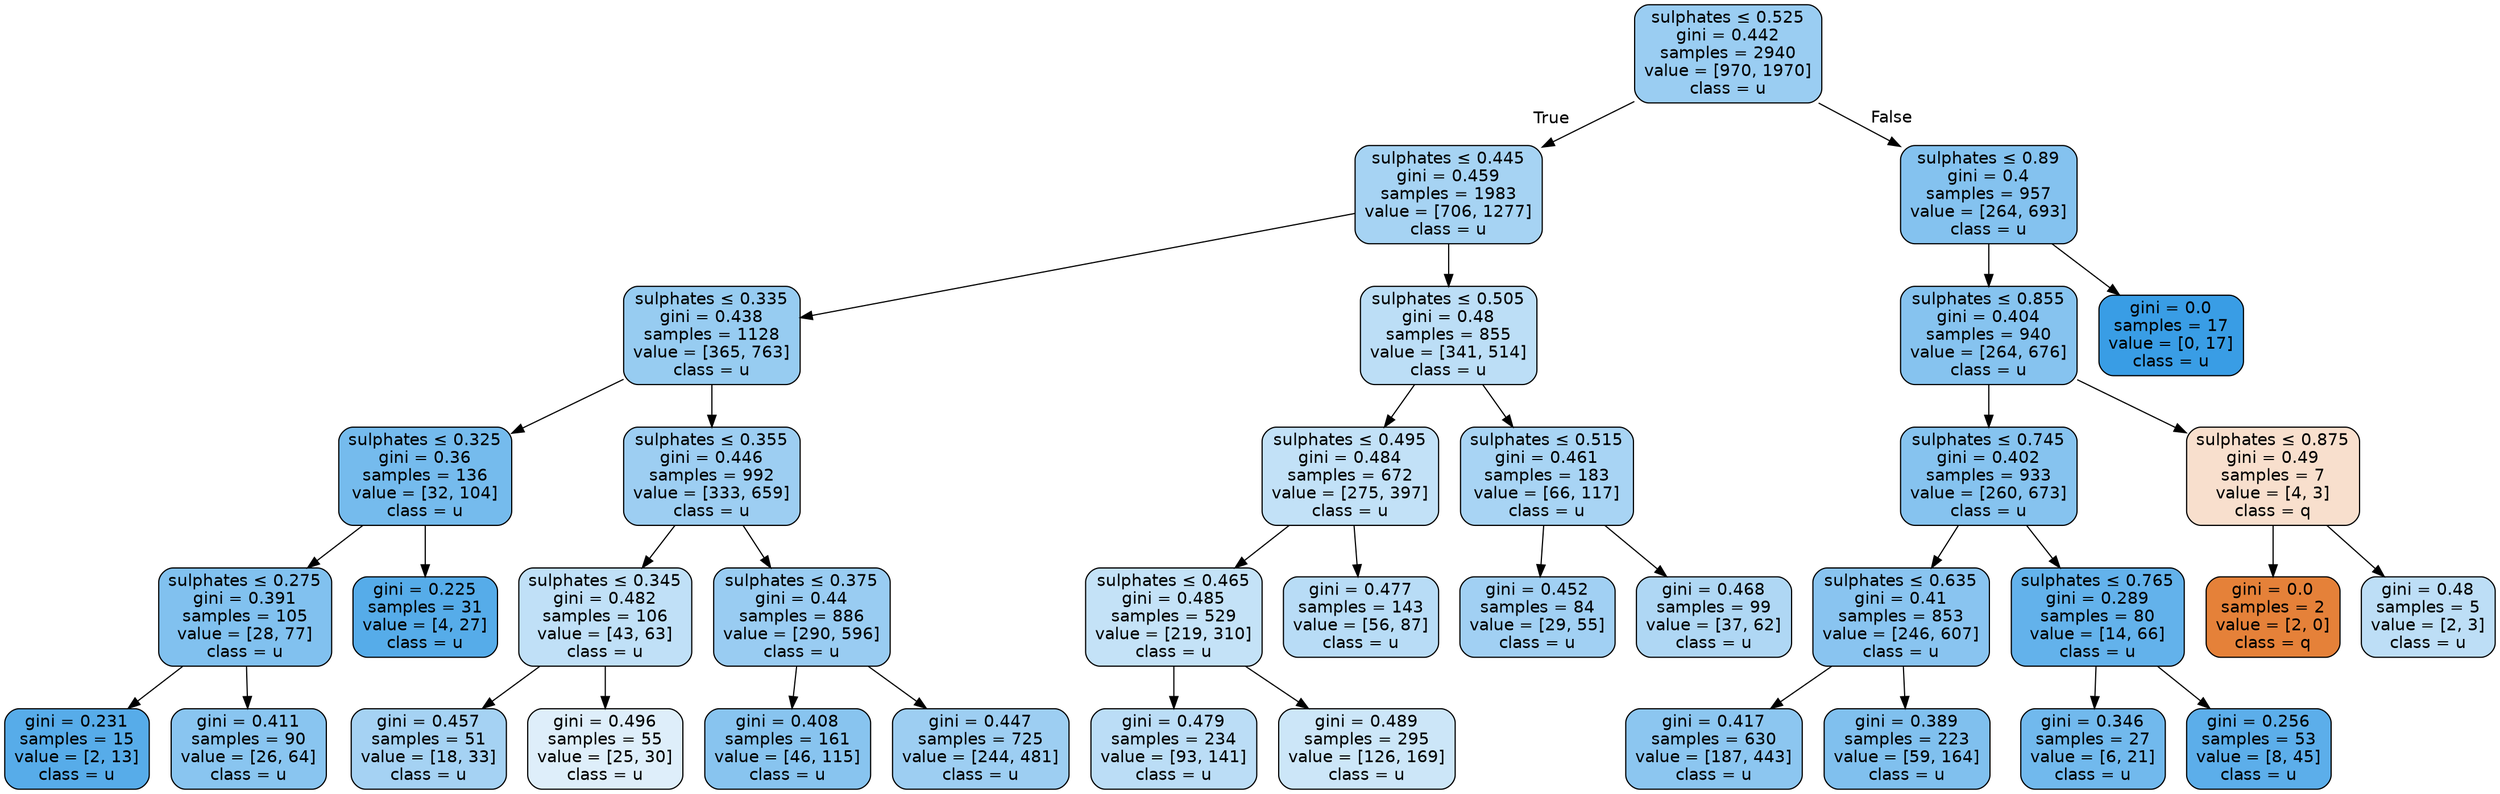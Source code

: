digraph Tree {
node [shape=box, style="filled, rounded", color="black", fontname=helvetica] ;
edge [fontname=helvetica] ;
0 [label=<sulphates &le; 0.525<br/>gini = 0.442<br/>samples = 2940<br/>value = [970, 1970]<br/>class = u>, fillcolor="#399de581"] ;
1 [label=<sulphates &le; 0.445<br/>gini = 0.459<br/>samples = 1983<br/>value = [706, 1277]<br/>class = u>, fillcolor="#399de572"] ;
0 -> 1 [labeldistance=2.5, labelangle=45, headlabel="True"] ;
2 [label=<sulphates &le; 0.335<br/>gini = 0.438<br/>samples = 1128<br/>value = [365, 763]<br/>class = u>, fillcolor="#399de585"] ;
1 -> 2 ;
3 [label=<sulphates &le; 0.325<br/>gini = 0.36<br/>samples = 136<br/>value = [32, 104]<br/>class = u>, fillcolor="#399de5b1"] ;
2 -> 3 ;
4 [label=<sulphates &le; 0.275<br/>gini = 0.391<br/>samples = 105<br/>value = [28, 77]<br/>class = u>, fillcolor="#399de5a2"] ;
3 -> 4 ;
5 [label=<gini = 0.231<br/>samples = 15<br/>value = [2, 13]<br/>class = u>, fillcolor="#399de5d8"] ;
4 -> 5 ;
6 [label=<gini = 0.411<br/>samples = 90<br/>value = [26, 64]<br/>class = u>, fillcolor="#399de597"] ;
4 -> 6 ;
7 [label=<gini = 0.225<br/>samples = 31<br/>value = [4, 27]<br/>class = u>, fillcolor="#399de5d9"] ;
3 -> 7 ;
8 [label=<sulphates &le; 0.355<br/>gini = 0.446<br/>samples = 992<br/>value = [333, 659]<br/>class = u>, fillcolor="#399de57e"] ;
2 -> 8 ;
9 [label=<sulphates &le; 0.345<br/>gini = 0.482<br/>samples = 106<br/>value = [43, 63]<br/>class = u>, fillcolor="#399de551"] ;
8 -> 9 ;
10 [label=<gini = 0.457<br/>samples = 51<br/>value = [18, 33]<br/>class = u>, fillcolor="#399de574"] ;
9 -> 10 ;
11 [label=<gini = 0.496<br/>samples = 55<br/>value = [25, 30]<br/>class = u>, fillcolor="#399de52a"] ;
9 -> 11 ;
12 [label=<sulphates &le; 0.375<br/>gini = 0.44<br/>samples = 886<br/>value = [290, 596]<br/>class = u>, fillcolor="#399de583"] ;
8 -> 12 ;
13 [label=<gini = 0.408<br/>samples = 161<br/>value = [46, 115]<br/>class = u>, fillcolor="#399de599"] ;
12 -> 13 ;
14 [label=<gini = 0.447<br/>samples = 725<br/>value = [244, 481]<br/>class = u>, fillcolor="#399de57e"] ;
12 -> 14 ;
15 [label=<sulphates &le; 0.505<br/>gini = 0.48<br/>samples = 855<br/>value = [341, 514]<br/>class = u>, fillcolor="#399de556"] ;
1 -> 15 ;
16 [label=<sulphates &le; 0.495<br/>gini = 0.484<br/>samples = 672<br/>value = [275, 397]<br/>class = u>, fillcolor="#399de54e"] ;
15 -> 16 ;
17 [label=<sulphates &le; 0.465<br/>gini = 0.485<br/>samples = 529<br/>value = [219, 310]<br/>class = u>, fillcolor="#399de54b"] ;
16 -> 17 ;
18 [label=<gini = 0.479<br/>samples = 234<br/>value = [93, 141]<br/>class = u>, fillcolor="#399de557"] ;
17 -> 18 ;
19 [label=<gini = 0.489<br/>samples = 295<br/>value = [126, 169]<br/>class = u>, fillcolor="#399de541"] ;
17 -> 19 ;
20 [label=<gini = 0.477<br/>samples = 143<br/>value = [56, 87]<br/>class = u>, fillcolor="#399de55b"] ;
16 -> 20 ;
21 [label=<sulphates &le; 0.515<br/>gini = 0.461<br/>samples = 183<br/>value = [66, 117]<br/>class = u>, fillcolor="#399de56f"] ;
15 -> 21 ;
22 [label=<gini = 0.452<br/>samples = 84<br/>value = [29, 55]<br/>class = u>, fillcolor="#399de579"] ;
21 -> 22 ;
23 [label=<gini = 0.468<br/>samples = 99<br/>value = [37, 62]<br/>class = u>, fillcolor="#399de567"] ;
21 -> 23 ;
24 [label=<sulphates &le; 0.89<br/>gini = 0.4<br/>samples = 957<br/>value = [264, 693]<br/>class = u>, fillcolor="#399de59e"] ;
0 -> 24 [labeldistance=2.5, labelangle=-45, headlabel="False"] ;
25 [label=<sulphates &le; 0.855<br/>gini = 0.404<br/>samples = 940<br/>value = [264, 676]<br/>class = u>, fillcolor="#399de59b"] ;
24 -> 25 ;
26 [label=<sulphates &le; 0.745<br/>gini = 0.402<br/>samples = 933<br/>value = [260, 673]<br/>class = u>, fillcolor="#399de59c"] ;
25 -> 26 ;
27 [label=<sulphates &le; 0.635<br/>gini = 0.41<br/>samples = 853<br/>value = [246, 607]<br/>class = u>, fillcolor="#399de598"] ;
26 -> 27 ;
28 [label=<gini = 0.417<br/>samples = 630<br/>value = [187, 443]<br/>class = u>, fillcolor="#399de593"] ;
27 -> 28 ;
29 [label=<gini = 0.389<br/>samples = 223<br/>value = [59, 164]<br/>class = u>, fillcolor="#399de5a3"] ;
27 -> 29 ;
30 [label=<sulphates &le; 0.765<br/>gini = 0.289<br/>samples = 80<br/>value = [14, 66]<br/>class = u>, fillcolor="#399de5c9"] ;
26 -> 30 ;
31 [label=<gini = 0.346<br/>samples = 27<br/>value = [6, 21]<br/>class = u>, fillcolor="#399de5b6"] ;
30 -> 31 ;
32 [label=<gini = 0.256<br/>samples = 53<br/>value = [8, 45]<br/>class = u>, fillcolor="#399de5d2"] ;
30 -> 32 ;
33 [label=<sulphates &le; 0.875<br/>gini = 0.49<br/>samples = 7<br/>value = [4, 3]<br/>class = q>, fillcolor="#e5813940"] ;
25 -> 33 ;
34 [label=<gini = 0.0<br/>samples = 2<br/>value = [2, 0]<br/>class = q>, fillcolor="#e58139ff"] ;
33 -> 34 ;
35 [label=<gini = 0.48<br/>samples = 5<br/>value = [2, 3]<br/>class = u>, fillcolor="#399de555"] ;
33 -> 35 ;
36 [label=<gini = 0.0<br/>samples = 17<br/>value = [0, 17]<br/>class = u>, fillcolor="#399de5ff"] ;
24 -> 36 ;
}